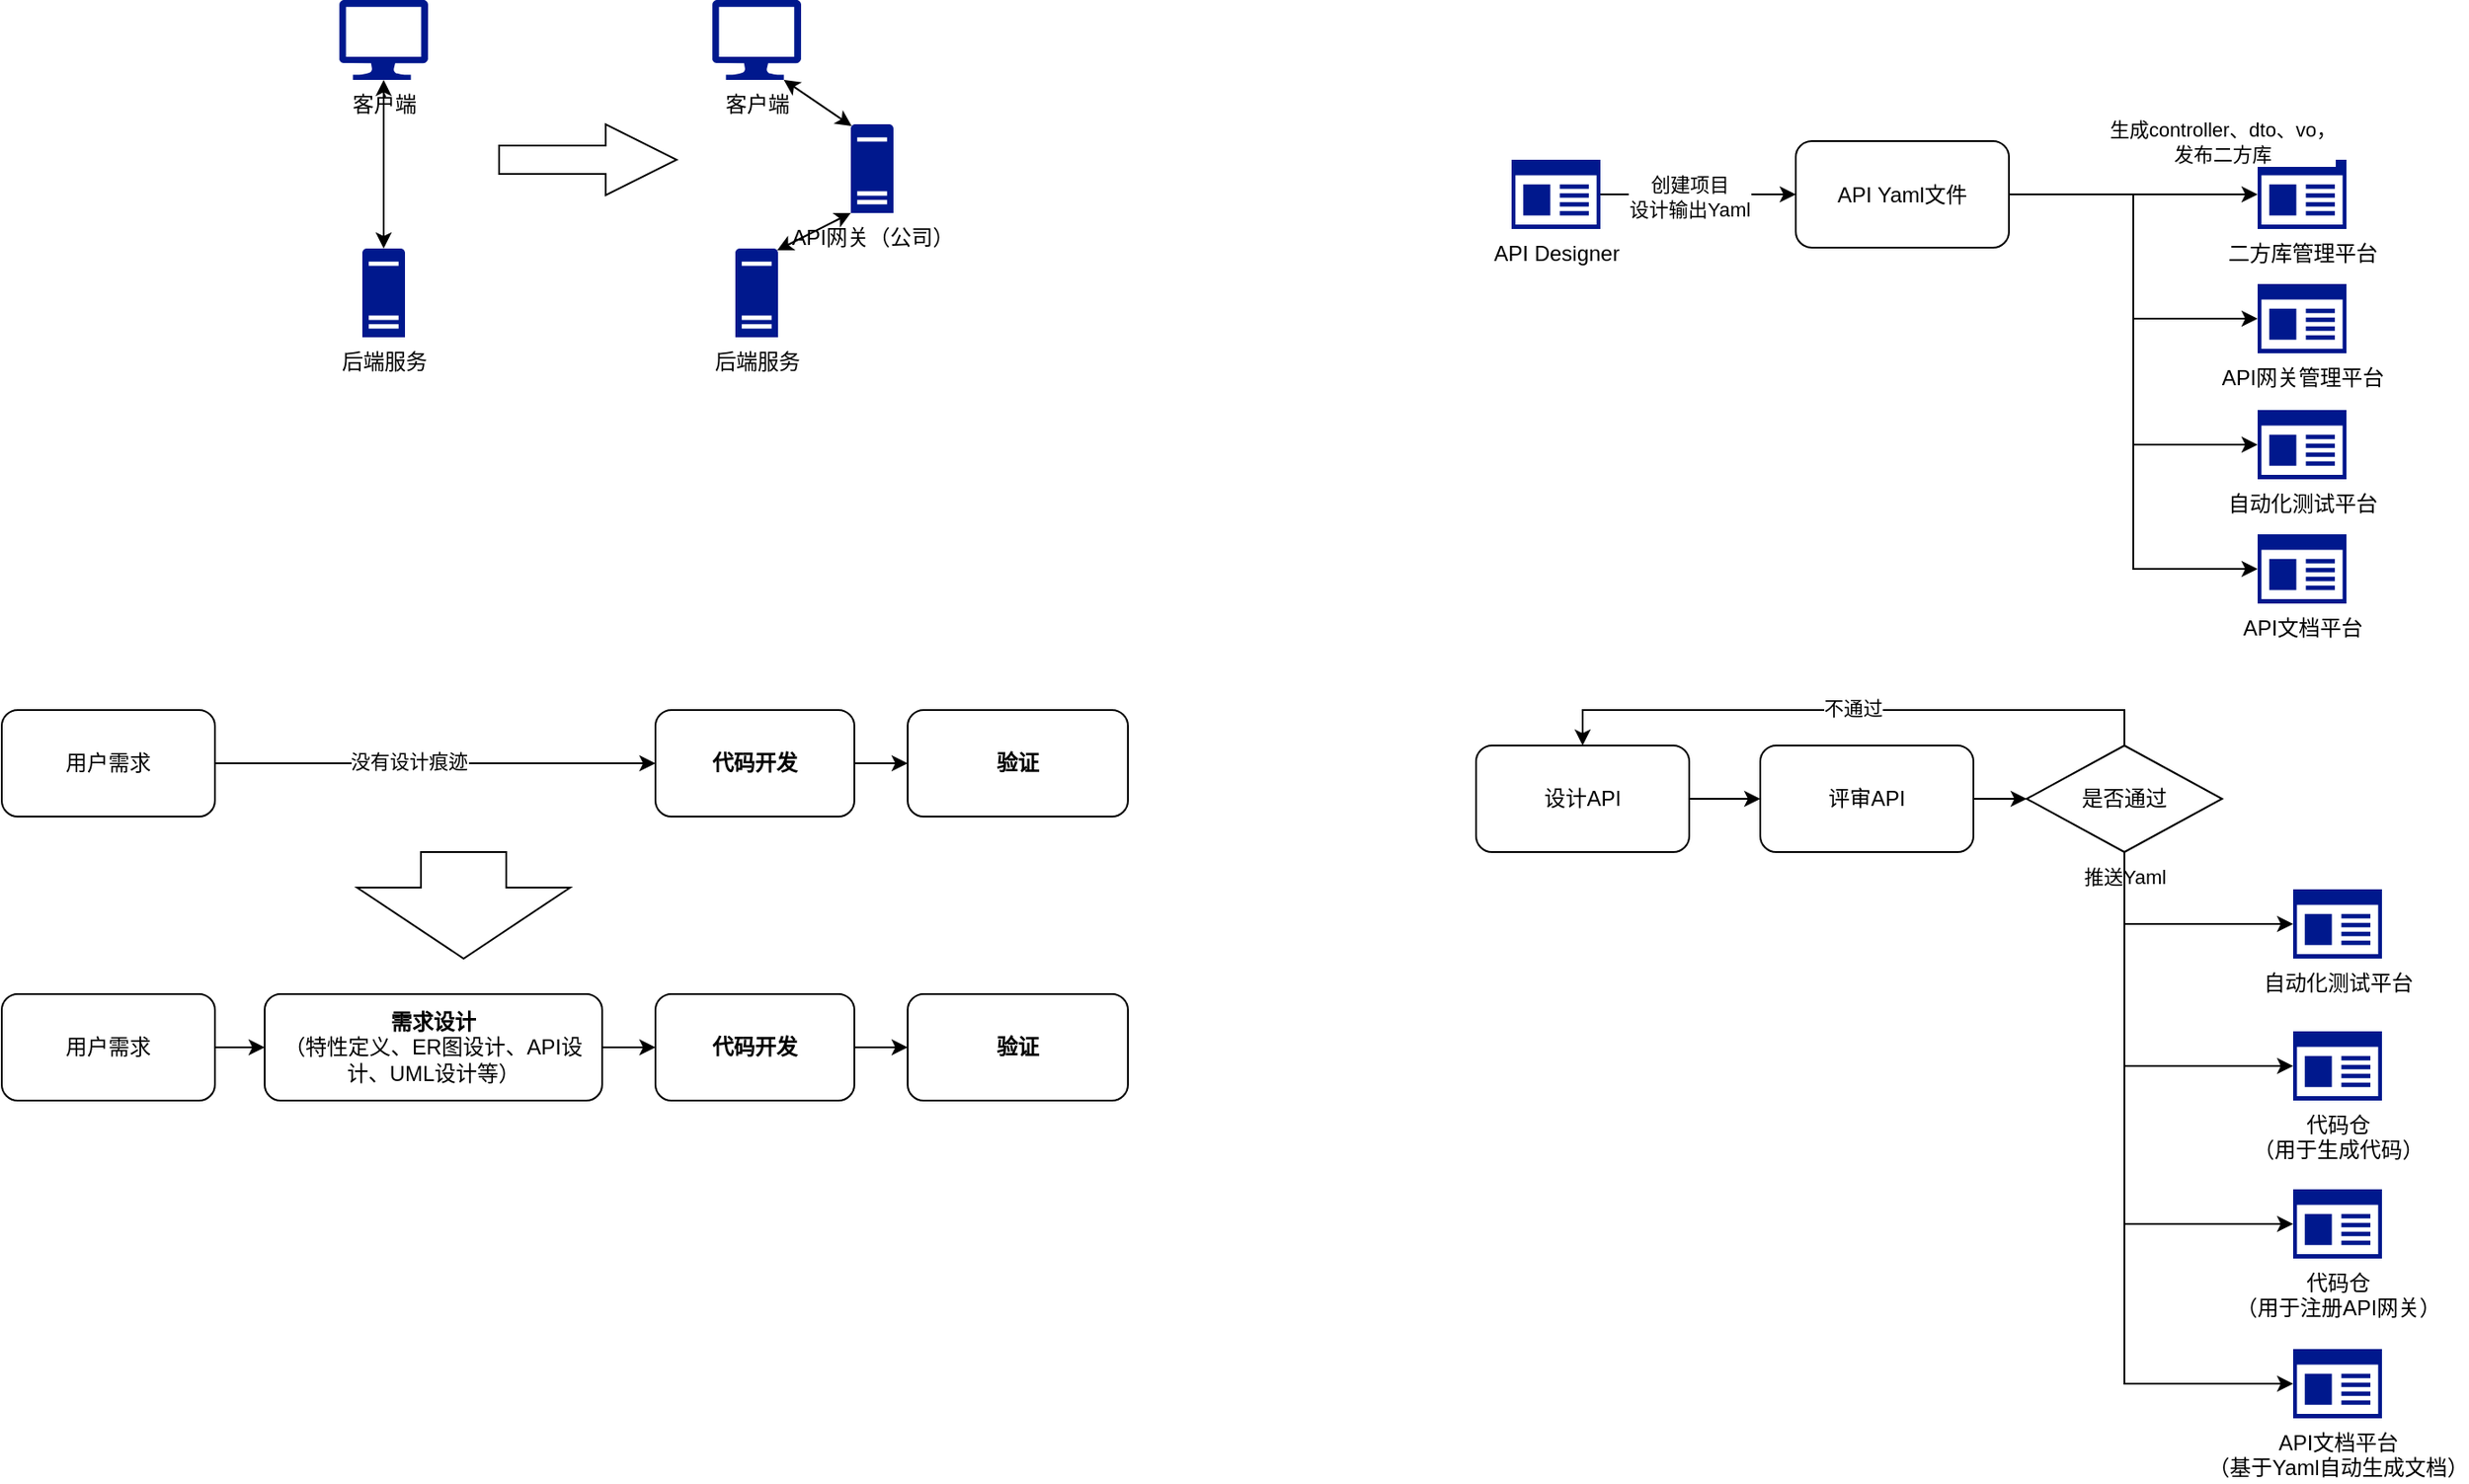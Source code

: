 <mxfile version="22.1.2" type="device">
  <diagram name="Page-1" id="55a83fd1-7818-8e21-69c5-c3457e3827bb">
    <mxGraphModel dx="954" dy="674" grid="1" gridSize="10" guides="1" tooltips="1" connect="1" arrows="1" fold="1" page="1" pageScale="1" pageWidth="1100" pageHeight="850" background="none" math="0" shadow="0">
      <root>
        <mxCell id="0" />
        <mxCell id="1" parent="0" />
        <mxCell id="zaB9vhfyPNghM7hmDTkM-2" value="客户端" style="sketch=0;aspect=fixed;pointerEvents=1;shadow=0;dashed=0;html=1;strokeColor=none;labelPosition=center;verticalLabelPosition=bottom;verticalAlign=top;align=center;fillColor=#00188D;shape=mxgraph.azure.computer" vertex="1" parent="1">
          <mxGeometry x="250" y="170" width="50" height="45" as="geometry" />
        </mxCell>
        <mxCell id="zaB9vhfyPNghM7hmDTkM-3" value="后端服务" style="sketch=0;aspect=fixed;pointerEvents=1;shadow=0;dashed=0;html=1;strokeColor=none;labelPosition=center;verticalLabelPosition=bottom;verticalAlign=top;align=center;fillColor=#00188D;shape=mxgraph.mscae.enterprise.server_generic" vertex="1" parent="1">
          <mxGeometry x="263" y="310" width="24" height="50" as="geometry" />
        </mxCell>
        <mxCell id="zaB9vhfyPNghM7hmDTkM-4" style="edgeStyle=orthogonalEdgeStyle;rounded=0;orthogonalLoop=1;jettySize=auto;html=1;exitX=0.5;exitY=1;exitDx=0;exitDy=0;exitPerimeter=0;entryX=0.5;entryY=0;entryDx=0;entryDy=0;entryPerimeter=0;startArrow=classic;startFill=1;" edge="1" parent="1" source="zaB9vhfyPNghM7hmDTkM-2" target="zaB9vhfyPNghM7hmDTkM-3">
          <mxGeometry relative="1" as="geometry" />
        </mxCell>
        <mxCell id="zaB9vhfyPNghM7hmDTkM-9" style="rounded=0;orthogonalLoop=1;jettySize=auto;html=1;exitX=0.805;exitY=1;exitDx=0;exitDy=0;exitPerimeter=0;startArrow=classic;startFill=1;entryX=0.02;entryY=0.02;entryDx=0;entryDy=0;entryPerimeter=0;" edge="1" parent="1" source="zaB9vhfyPNghM7hmDTkM-5" target="zaB9vhfyPNghM7hmDTkM-8">
          <mxGeometry relative="1" as="geometry" />
        </mxCell>
        <mxCell id="zaB9vhfyPNghM7hmDTkM-5" value="客户端" style="sketch=0;aspect=fixed;pointerEvents=1;shadow=0;dashed=0;html=1;strokeColor=none;labelPosition=center;verticalLabelPosition=bottom;verticalAlign=top;align=center;fillColor=#00188D;shape=mxgraph.azure.computer" vertex="1" parent="1">
          <mxGeometry x="460" y="170" width="50" height="45" as="geometry" />
        </mxCell>
        <mxCell id="zaB9vhfyPNghM7hmDTkM-6" value="后端服务" style="sketch=0;aspect=fixed;pointerEvents=1;shadow=0;dashed=0;html=1;strokeColor=none;labelPosition=center;verticalLabelPosition=bottom;verticalAlign=top;align=center;fillColor=#00188D;shape=mxgraph.mscae.enterprise.server_generic" vertex="1" parent="1">
          <mxGeometry x="473" y="310" width="24" height="50" as="geometry" />
        </mxCell>
        <mxCell id="zaB9vhfyPNghM7hmDTkM-8" value="API网关（公司）" style="sketch=0;aspect=fixed;pointerEvents=1;shadow=0;dashed=0;html=1;strokeColor=none;labelPosition=center;verticalLabelPosition=bottom;verticalAlign=top;align=center;fillColor=#00188D;shape=mxgraph.mscae.enterprise.server_generic" vertex="1" parent="1">
          <mxGeometry x="538" y="240" width="24" height="50" as="geometry" />
        </mxCell>
        <mxCell id="zaB9vhfyPNghM7hmDTkM-10" style="rounded=0;orthogonalLoop=1;jettySize=auto;html=1;exitX=0.98;exitY=0.02;exitDx=0;exitDy=0;exitPerimeter=0;entryX=0;entryY=1;entryDx=0;entryDy=0;entryPerimeter=0;startArrow=classic;startFill=1;" edge="1" parent="1" source="zaB9vhfyPNghM7hmDTkM-6" target="zaB9vhfyPNghM7hmDTkM-8">
          <mxGeometry relative="1" as="geometry" />
        </mxCell>
        <mxCell id="zaB9vhfyPNghM7hmDTkM-11" value="" style="html=1;shadow=0;dashed=0;align=center;verticalAlign=middle;shape=mxgraph.arrows2.arrow;dy=0.6;dx=40;notch=0;" vertex="1" parent="1">
          <mxGeometry x="340" y="240" width="100" height="40" as="geometry" />
        </mxCell>
        <mxCell id="zaB9vhfyPNghM7hmDTkM-15" style="edgeStyle=orthogonalEdgeStyle;rounded=0;orthogonalLoop=1;jettySize=auto;html=1;exitX=1;exitY=0.5;exitDx=0;exitDy=0;entryX=0;entryY=0.5;entryDx=0;entryDy=0;" edge="1" parent="1" source="zaB9vhfyPNghM7hmDTkM-12" target="zaB9vhfyPNghM7hmDTkM-13">
          <mxGeometry relative="1" as="geometry" />
        </mxCell>
        <mxCell id="zaB9vhfyPNghM7hmDTkM-12" value="&lt;b&gt;需求设计&lt;/b&gt;&lt;br&gt;（特性定义、ER图设计、API设计、UML设计等）" style="rounded=1;whiteSpace=wrap;html=1;" vertex="1" parent="1">
          <mxGeometry x="208" y="730" width="190" height="60" as="geometry" />
        </mxCell>
        <mxCell id="zaB9vhfyPNghM7hmDTkM-16" style="edgeStyle=orthogonalEdgeStyle;rounded=0;orthogonalLoop=1;jettySize=auto;html=1;exitX=1;exitY=0.5;exitDx=0;exitDy=0;entryX=0;entryY=0.5;entryDx=0;entryDy=0;" edge="1" parent="1" source="zaB9vhfyPNghM7hmDTkM-13" target="zaB9vhfyPNghM7hmDTkM-14">
          <mxGeometry relative="1" as="geometry" />
        </mxCell>
        <mxCell id="zaB9vhfyPNghM7hmDTkM-13" value="&lt;b&gt;代码开发&lt;/b&gt;" style="rounded=1;whiteSpace=wrap;html=1;" vertex="1" parent="1">
          <mxGeometry x="428" y="730" width="112" height="60" as="geometry" />
        </mxCell>
        <mxCell id="zaB9vhfyPNghM7hmDTkM-14" value="&lt;b&gt;验证&lt;/b&gt;" style="rounded=1;whiteSpace=wrap;html=1;" vertex="1" parent="1">
          <mxGeometry x="570" y="730" width="124" height="60" as="geometry" />
        </mxCell>
        <mxCell id="zaB9vhfyPNghM7hmDTkM-18" style="edgeStyle=orthogonalEdgeStyle;rounded=0;orthogonalLoop=1;jettySize=auto;html=1;exitX=1;exitY=0.5;exitDx=0;exitDy=0;" edge="1" parent="1" source="zaB9vhfyPNghM7hmDTkM-17" target="zaB9vhfyPNghM7hmDTkM-12">
          <mxGeometry relative="1" as="geometry" />
        </mxCell>
        <mxCell id="zaB9vhfyPNghM7hmDTkM-17" value="用户需求" style="rounded=1;whiteSpace=wrap;html=1;" vertex="1" parent="1">
          <mxGeometry x="60" y="730" width="120" height="60" as="geometry" />
        </mxCell>
        <mxCell id="zaB9vhfyPNghM7hmDTkM-21" style="edgeStyle=orthogonalEdgeStyle;rounded=0;orthogonalLoop=1;jettySize=auto;html=1;exitX=1;exitY=0.5;exitDx=0;exitDy=0;entryX=0;entryY=0.5;entryDx=0;entryDy=0;" edge="1" parent="1" source="zaB9vhfyPNghM7hmDTkM-22" target="zaB9vhfyPNghM7hmDTkM-23">
          <mxGeometry relative="1" as="geometry" />
        </mxCell>
        <mxCell id="zaB9vhfyPNghM7hmDTkM-22" value="&lt;b&gt;代码开发&lt;/b&gt;" style="rounded=1;whiteSpace=wrap;html=1;" vertex="1" parent="1">
          <mxGeometry x="428" y="570" width="112" height="60" as="geometry" />
        </mxCell>
        <mxCell id="zaB9vhfyPNghM7hmDTkM-23" value="&lt;b&gt;验证&lt;/b&gt;" style="rounded=1;whiteSpace=wrap;html=1;" vertex="1" parent="1">
          <mxGeometry x="570" y="570" width="124" height="60" as="geometry" />
        </mxCell>
        <mxCell id="zaB9vhfyPNghM7hmDTkM-26" style="edgeStyle=orthogonalEdgeStyle;rounded=0;orthogonalLoop=1;jettySize=auto;html=1;exitX=1;exitY=0.5;exitDx=0;exitDy=0;" edge="1" parent="1" source="zaB9vhfyPNghM7hmDTkM-25" target="zaB9vhfyPNghM7hmDTkM-22">
          <mxGeometry relative="1" as="geometry">
            <mxPoint x="300" y="590" as="targetPoint" />
          </mxGeometry>
        </mxCell>
        <mxCell id="zaB9vhfyPNghM7hmDTkM-27" value="没有设计痕迹" style="edgeLabel;html=1;align=center;verticalAlign=middle;resizable=0;points=[];" vertex="1" connectable="0" parent="zaB9vhfyPNghM7hmDTkM-26">
          <mxGeometry x="-0.133" y="1" relative="1" as="geometry">
            <mxPoint x="1" as="offset" />
          </mxGeometry>
        </mxCell>
        <mxCell id="zaB9vhfyPNghM7hmDTkM-25" value="用户需求" style="rounded=1;whiteSpace=wrap;html=1;" vertex="1" parent="1">
          <mxGeometry x="60" y="570" width="120" height="60" as="geometry" />
        </mxCell>
        <mxCell id="zaB9vhfyPNghM7hmDTkM-31" value="" style="html=1;shadow=0;dashed=0;align=center;verticalAlign=middle;shape=mxgraph.arrows2.arrow;dy=0.6;dx=40;direction=south;notch=0;" vertex="1" parent="1">
          <mxGeometry x="260" y="650" width="120" height="60" as="geometry" />
        </mxCell>
        <mxCell id="zaB9vhfyPNghM7hmDTkM-35" style="edgeStyle=orthogonalEdgeStyle;rounded=0;orthogonalLoop=1;jettySize=auto;html=1;exitX=1;exitY=0.5;exitDx=0;exitDy=0;exitPerimeter=0;entryX=0;entryY=0.5;entryDx=0;entryDy=0;" edge="1" parent="1" source="zaB9vhfyPNghM7hmDTkM-32" target="zaB9vhfyPNghM7hmDTkM-34">
          <mxGeometry relative="1" as="geometry" />
        </mxCell>
        <mxCell id="zaB9vhfyPNghM7hmDTkM-36" value="创建项目&lt;br&gt;&lt;div style=&quot;text-align: left;&quot;&gt;设计输出Yaml&lt;/div&gt;" style="edgeLabel;html=1;align=center;verticalAlign=middle;resizable=0;points=[];" vertex="1" connectable="0" parent="zaB9vhfyPNghM7hmDTkM-35">
          <mxGeometry x="-0.118" relative="1" as="geometry">
            <mxPoint x="1" y="1" as="offset" />
          </mxGeometry>
        </mxCell>
        <mxCell id="zaB9vhfyPNghM7hmDTkM-32" value="API Designer" style="sketch=0;aspect=fixed;pointerEvents=1;shadow=0;dashed=0;html=1;strokeColor=none;labelPosition=center;verticalLabelPosition=bottom;verticalAlign=top;align=center;fillColor=#00188D;shape=mxgraph.mscae.enterprise.app_generic" vertex="1" parent="1">
          <mxGeometry x="910" y="260" width="50" height="39" as="geometry" />
        </mxCell>
        <mxCell id="zaB9vhfyPNghM7hmDTkM-34" value="API Yaml文件" style="rounded=1;whiteSpace=wrap;html=1;" vertex="1" parent="1">
          <mxGeometry x="1070" y="249.5" width="120" height="60" as="geometry" />
        </mxCell>
        <mxCell id="zaB9vhfyPNghM7hmDTkM-37" value="自动化测试平台" style="sketch=0;aspect=fixed;pointerEvents=1;shadow=0;dashed=0;html=1;strokeColor=none;labelPosition=center;verticalLabelPosition=bottom;verticalAlign=top;align=center;fillColor=#00188D;shape=mxgraph.mscae.enterprise.app_generic" vertex="1" parent="1">
          <mxGeometry x="1330" y="401" width="50" height="39" as="geometry" />
        </mxCell>
        <mxCell id="zaB9vhfyPNghM7hmDTkM-38" value="API文档平台" style="sketch=0;aspect=fixed;pointerEvents=1;shadow=0;dashed=0;html=1;strokeColor=none;labelPosition=center;verticalLabelPosition=bottom;verticalAlign=top;align=center;fillColor=#00188D;shape=mxgraph.mscae.enterprise.app_generic" vertex="1" parent="1">
          <mxGeometry x="1330" y="471" width="50" height="39" as="geometry" />
        </mxCell>
        <mxCell id="zaB9vhfyPNghM7hmDTkM-40" value="API网关管理平台" style="sketch=0;aspect=fixed;pointerEvents=1;shadow=0;dashed=0;html=1;strokeColor=none;labelPosition=center;verticalLabelPosition=bottom;verticalAlign=top;align=center;fillColor=#00188D;shape=mxgraph.mscae.enterprise.app_generic" vertex="1" parent="1">
          <mxGeometry x="1330" y="330" width="50" height="39" as="geometry" />
        </mxCell>
        <mxCell id="zaB9vhfyPNghM7hmDTkM-41" value="二方库管理平台" style="sketch=0;aspect=fixed;pointerEvents=1;shadow=0;dashed=0;html=1;strokeColor=none;labelPosition=center;verticalLabelPosition=bottom;verticalAlign=top;align=center;fillColor=#00188D;shape=mxgraph.mscae.enterprise.app_generic" vertex="1" parent="1">
          <mxGeometry x="1330" y="260" width="50" height="39" as="geometry" />
        </mxCell>
        <mxCell id="zaB9vhfyPNghM7hmDTkM-42" style="edgeStyle=orthogonalEdgeStyle;rounded=0;orthogonalLoop=1;jettySize=auto;html=1;exitX=1;exitY=0.5;exitDx=0;exitDy=0;entryX=0;entryY=0.5;entryDx=0;entryDy=0;entryPerimeter=0;" edge="1" parent="1" source="zaB9vhfyPNghM7hmDTkM-34" target="zaB9vhfyPNghM7hmDTkM-41">
          <mxGeometry relative="1" as="geometry" />
        </mxCell>
        <mxCell id="zaB9vhfyPNghM7hmDTkM-47" value="生成controller、dto、vo，&lt;br&gt;发布二方库" style="edgeLabel;html=1;align=center;verticalAlign=middle;resizable=0;points=[];" vertex="1" connectable="0" parent="zaB9vhfyPNghM7hmDTkM-42">
          <mxGeometry x="0.443" y="-2" relative="1" as="geometry">
            <mxPoint x="19" y="-32" as="offset" />
          </mxGeometry>
        </mxCell>
        <mxCell id="zaB9vhfyPNghM7hmDTkM-43" style="edgeStyle=orthogonalEdgeStyle;rounded=0;orthogonalLoop=1;jettySize=auto;html=1;exitX=1;exitY=0.5;exitDx=0;exitDy=0;entryX=0;entryY=0.5;entryDx=0;entryDy=0;entryPerimeter=0;" edge="1" parent="1" source="zaB9vhfyPNghM7hmDTkM-34" target="zaB9vhfyPNghM7hmDTkM-40">
          <mxGeometry relative="1" as="geometry" />
        </mxCell>
        <mxCell id="zaB9vhfyPNghM7hmDTkM-44" style="edgeStyle=orthogonalEdgeStyle;rounded=0;orthogonalLoop=1;jettySize=auto;html=1;exitX=1;exitY=0.5;exitDx=0;exitDy=0;entryX=0;entryY=0.5;entryDx=0;entryDy=0;entryPerimeter=0;" edge="1" parent="1" source="zaB9vhfyPNghM7hmDTkM-34" target="zaB9vhfyPNghM7hmDTkM-37">
          <mxGeometry relative="1" as="geometry" />
        </mxCell>
        <mxCell id="zaB9vhfyPNghM7hmDTkM-45" style="edgeStyle=orthogonalEdgeStyle;rounded=0;orthogonalLoop=1;jettySize=auto;html=1;exitX=1;exitY=0.5;exitDx=0;exitDy=0;entryX=0;entryY=0.5;entryDx=0;entryDy=0;entryPerimeter=0;" edge="1" parent="1" source="zaB9vhfyPNghM7hmDTkM-34" target="zaB9vhfyPNghM7hmDTkM-38">
          <mxGeometry relative="1" as="geometry" />
        </mxCell>
        <mxCell id="zaB9vhfyPNghM7hmDTkM-52" style="edgeStyle=orthogonalEdgeStyle;rounded=0;orthogonalLoop=1;jettySize=auto;html=1;exitX=1;exitY=0.5;exitDx=0;exitDy=0;entryX=0;entryY=0.5;entryDx=0;entryDy=0;" edge="1" parent="1" source="zaB9vhfyPNghM7hmDTkM-48" target="zaB9vhfyPNghM7hmDTkM-49">
          <mxGeometry relative="1" as="geometry" />
        </mxCell>
        <mxCell id="zaB9vhfyPNghM7hmDTkM-48" value="设计API" style="rounded=1;whiteSpace=wrap;html=1;" vertex="1" parent="1">
          <mxGeometry x="890" y="590" width="120" height="60" as="geometry" />
        </mxCell>
        <mxCell id="zaB9vhfyPNghM7hmDTkM-53" style="edgeStyle=orthogonalEdgeStyle;rounded=0;orthogonalLoop=1;jettySize=auto;html=1;exitX=1;exitY=0.5;exitDx=0;exitDy=0;entryX=0;entryY=0.5;entryDx=0;entryDy=0;" edge="1" parent="1" source="zaB9vhfyPNghM7hmDTkM-49" target="zaB9vhfyPNghM7hmDTkM-50">
          <mxGeometry relative="1" as="geometry" />
        </mxCell>
        <mxCell id="zaB9vhfyPNghM7hmDTkM-49" value="评审API" style="rounded=1;whiteSpace=wrap;html=1;" vertex="1" parent="1">
          <mxGeometry x="1050" y="590" width="120" height="60" as="geometry" />
        </mxCell>
        <mxCell id="zaB9vhfyPNghM7hmDTkM-51" style="edgeStyle=orthogonalEdgeStyle;rounded=0;orthogonalLoop=1;jettySize=auto;html=1;exitX=0.5;exitY=0;exitDx=0;exitDy=0;entryX=0.5;entryY=0;entryDx=0;entryDy=0;" edge="1" parent="1" source="zaB9vhfyPNghM7hmDTkM-50" target="zaB9vhfyPNghM7hmDTkM-48">
          <mxGeometry relative="1" as="geometry" />
        </mxCell>
        <mxCell id="zaB9vhfyPNghM7hmDTkM-56" value="不通过" style="edgeLabel;html=1;align=center;verticalAlign=middle;resizable=0;points=[];" vertex="1" connectable="0" parent="zaB9vhfyPNghM7hmDTkM-51">
          <mxGeometry x="0.003" y="-1" relative="1" as="geometry">
            <mxPoint as="offset" />
          </mxGeometry>
        </mxCell>
        <mxCell id="zaB9vhfyPNghM7hmDTkM-50" value="是否通过" style="rhombus;whiteSpace=wrap;html=1;" vertex="1" parent="1">
          <mxGeometry x="1200" y="590" width="110" height="60" as="geometry" />
        </mxCell>
        <mxCell id="zaB9vhfyPNghM7hmDTkM-57" value="自动化测试平台" style="sketch=0;aspect=fixed;pointerEvents=1;shadow=0;dashed=0;html=1;strokeColor=none;labelPosition=center;verticalLabelPosition=bottom;verticalAlign=top;align=center;fillColor=#00188D;shape=mxgraph.mscae.enterprise.app_generic" vertex="1" parent="1">
          <mxGeometry x="1350" y="671" width="50" height="39" as="geometry" />
        </mxCell>
        <mxCell id="zaB9vhfyPNghM7hmDTkM-58" value="代码仓&lt;br&gt;（用于生成代码）" style="sketch=0;aspect=fixed;pointerEvents=1;shadow=0;dashed=0;html=1;strokeColor=none;labelPosition=center;verticalLabelPosition=bottom;verticalAlign=top;align=center;fillColor=#00188D;shape=mxgraph.mscae.enterprise.app_generic" vertex="1" parent="1">
          <mxGeometry x="1350" y="751" width="50" height="39" as="geometry" />
        </mxCell>
        <mxCell id="zaB9vhfyPNghM7hmDTkM-61" value="代码仓&lt;br&gt;（用于注册API网关）" style="sketch=0;aspect=fixed;pointerEvents=1;shadow=0;dashed=0;html=1;strokeColor=none;labelPosition=center;verticalLabelPosition=bottom;verticalAlign=top;align=center;fillColor=#00188D;shape=mxgraph.mscae.enterprise.app_generic" vertex="1" parent="1">
          <mxGeometry x="1350" y="840" width="50" height="39" as="geometry" />
        </mxCell>
        <mxCell id="zaB9vhfyPNghM7hmDTkM-62" style="edgeStyle=orthogonalEdgeStyle;rounded=0;orthogonalLoop=1;jettySize=auto;html=1;exitX=0.5;exitY=1;exitDx=0;exitDy=0;entryX=0;entryY=0.5;entryDx=0;entryDy=0;entryPerimeter=0;" edge="1" parent="1" source="zaB9vhfyPNghM7hmDTkM-50" target="zaB9vhfyPNghM7hmDTkM-57">
          <mxGeometry relative="1" as="geometry" />
        </mxCell>
        <mxCell id="zaB9vhfyPNghM7hmDTkM-63" style="edgeStyle=orthogonalEdgeStyle;rounded=0;orthogonalLoop=1;jettySize=auto;html=1;exitX=0.5;exitY=1;exitDx=0;exitDy=0;entryX=0;entryY=0.5;entryDx=0;entryDy=0;entryPerimeter=0;" edge="1" parent="1" source="zaB9vhfyPNghM7hmDTkM-50" target="zaB9vhfyPNghM7hmDTkM-58">
          <mxGeometry relative="1" as="geometry" />
        </mxCell>
        <mxCell id="zaB9vhfyPNghM7hmDTkM-64" style="edgeStyle=orthogonalEdgeStyle;rounded=0;orthogonalLoop=1;jettySize=auto;html=1;exitX=0.5;exitY=1;exitDx=0;exitDy=0;entryX=0;entryY=0.5;entryDx=0;entryDy=0;entryPerimeter=0;" edge="1" parent="1" source="zaB9vhfyPNghM7hmDTkM-50" target="zaB9vhfyPNghM7hmDTkM-61">
          <mxGeometry relative="1" as="geometry" />
        </mxCell>
        <mxCell id="zaB9vhfyPNghM7hmDTkM-65" value="推送Yaml" style="edgeLabel;html=1;align=center;verticalAlign=middle;resizable=0;points=[];" vertex="1" connectable="0" parent="zaB9vhfyPNghM7hmDTkM-64">
          <mxGeometry x="-0.941" relative="1" as="geometry">
            <mxPoint y="5" as="offset" />
          </mxGeometry>
        </mxCell>
        <mxCell id="zaB9vhfyPNghM7hmDTkM-66" value="API文档平台&lt;br&gt;（基于Yaml自动生成文档）" style="sketch=0;aspect=fixed;pointerEvents=1;shadow=0;dashed=0;html=1;strokeColor=none;labelPosition=center;verticalLabelPosition=bottom;verticalAlign=top;align=center;fillColor=#00188D;shape=mxgraph.mscae.enterprise.app_generic" vertex="1" parent="1">
          <mxGeometry x="1350" y="930" width="50" height="39" as="geometry" />
        </mxCell>
        <mxCell id="zaB9vhfyPNghM7hmDTkM-67" style="edgeStyle=orthogonalEdgeStyle;rounded=0;orthogonalLoop=1;jettySize=auto;html=1;exitX=0.5;exitY=1;exitDx=0;exitDy=0;entryX=0;entryY=0.5;entryDx=0;entryDy=0;entryPerimeter=0;" edge="1" parent="1" source="zaB9vhfyPNghM7hmDTkM-50" target="zaB9vhfyPNghM7hmDTkM-66">
          <mxGeometry relative="1" as="geometry" />
        </mxCell>
      </root>
    </mxGraphModel>
  </diagram>
</mxfile>
